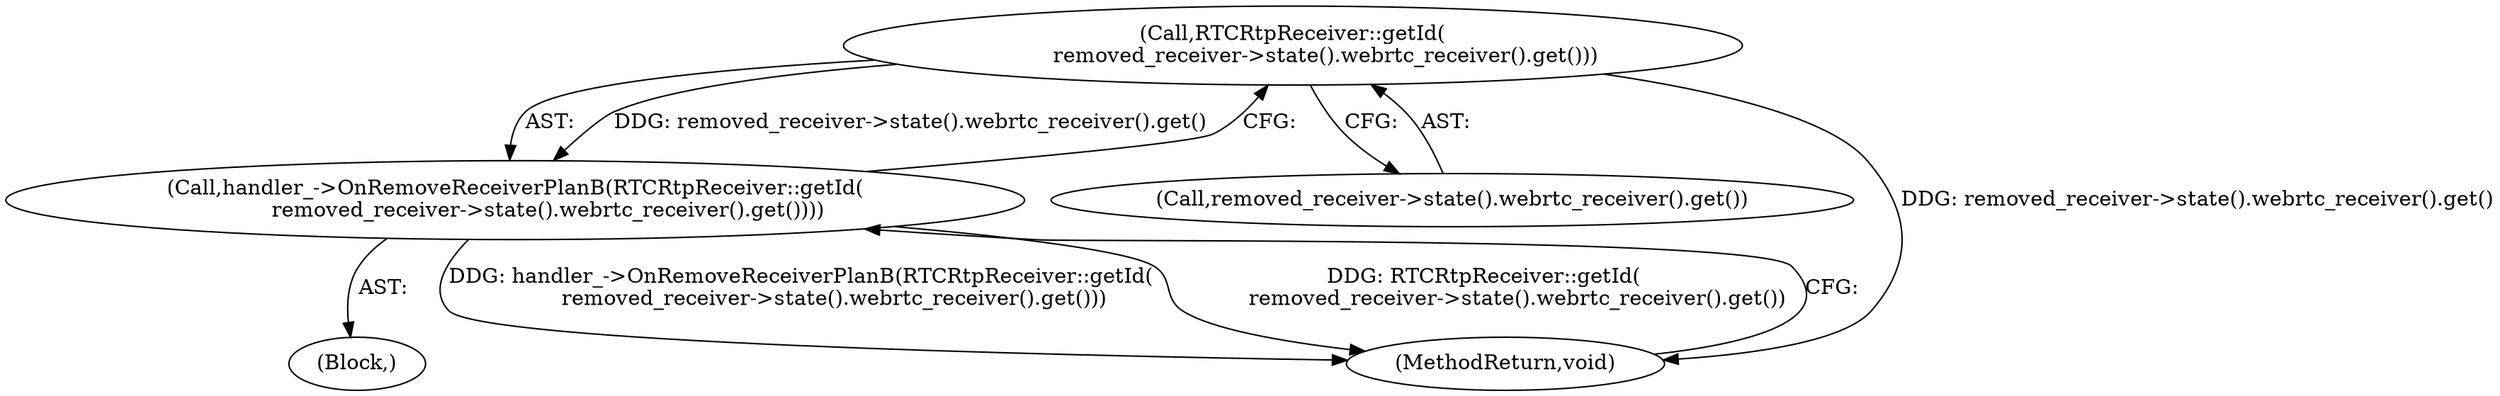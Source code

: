 digraph "0_Chrome_3514a77e7fa2e5b8bfe5d98af22964bbd69d680f@API" {
"1000139" [label="(Call,RTCRtpReceiver::getId(\n          removed_receiver->state().webrtc_receiver().get()))"];
"1000138" [label="(Call,handler_->OnRemoveReceiverPlanB(RTCRtpReceiver::getId(\n          removed_receiver->state().webrtc_receiver().get())))"];
"1000138" [label="(Call,handler_->OnRemoveReceiverPlanB(RTCRtpReceiver::getId(\n          removed_receiver->state().webrtc_receiver().get())))"];
"1000139" [label="(Call,RTCRtpReceiver::getId(\n          removed_receiver->state().webrtc_receiver().get()))"];
"1000140" [label="(Call,removed_receiver->state().webrtc_receiver().get())"];
"1000137" [label="(Block,)"];
"1000141" [label="(MethodReturn,void)"];
"1000139" -> "1000138"  [label="AST: "];
"1000139" -> "1000140"  [label="CFG: "];
"1000140" -> "1000139"  [label="AST: "];
"1000138" -> "1000139"  [label="CFG: "];
"1000139" -> "1000141"  [label="DDG: removed_receiver->state().webrtc_receiver().get()"];
"1000139" -> "1000138"  [label="DDG: removed_receiver->state().webrtc_receiver().get()"];
"1000138" -> "1000137"  [label="AST: "];
"1000141" -> "1000138"  [label="CFG: "];
"1000138" -> "1000141"  [label="DDG: handler_->OnRemoveReceiverPlanB(RTCRtpReceiver::getId(\n          removed_receiver->state().webrtc_receiver().get()))"];
"1000138" -> "1000141"  [label="DDG: RTCRtpReceiver::getId(\n          removed_receiver->state().webrtc_receiver().get())"];
}
